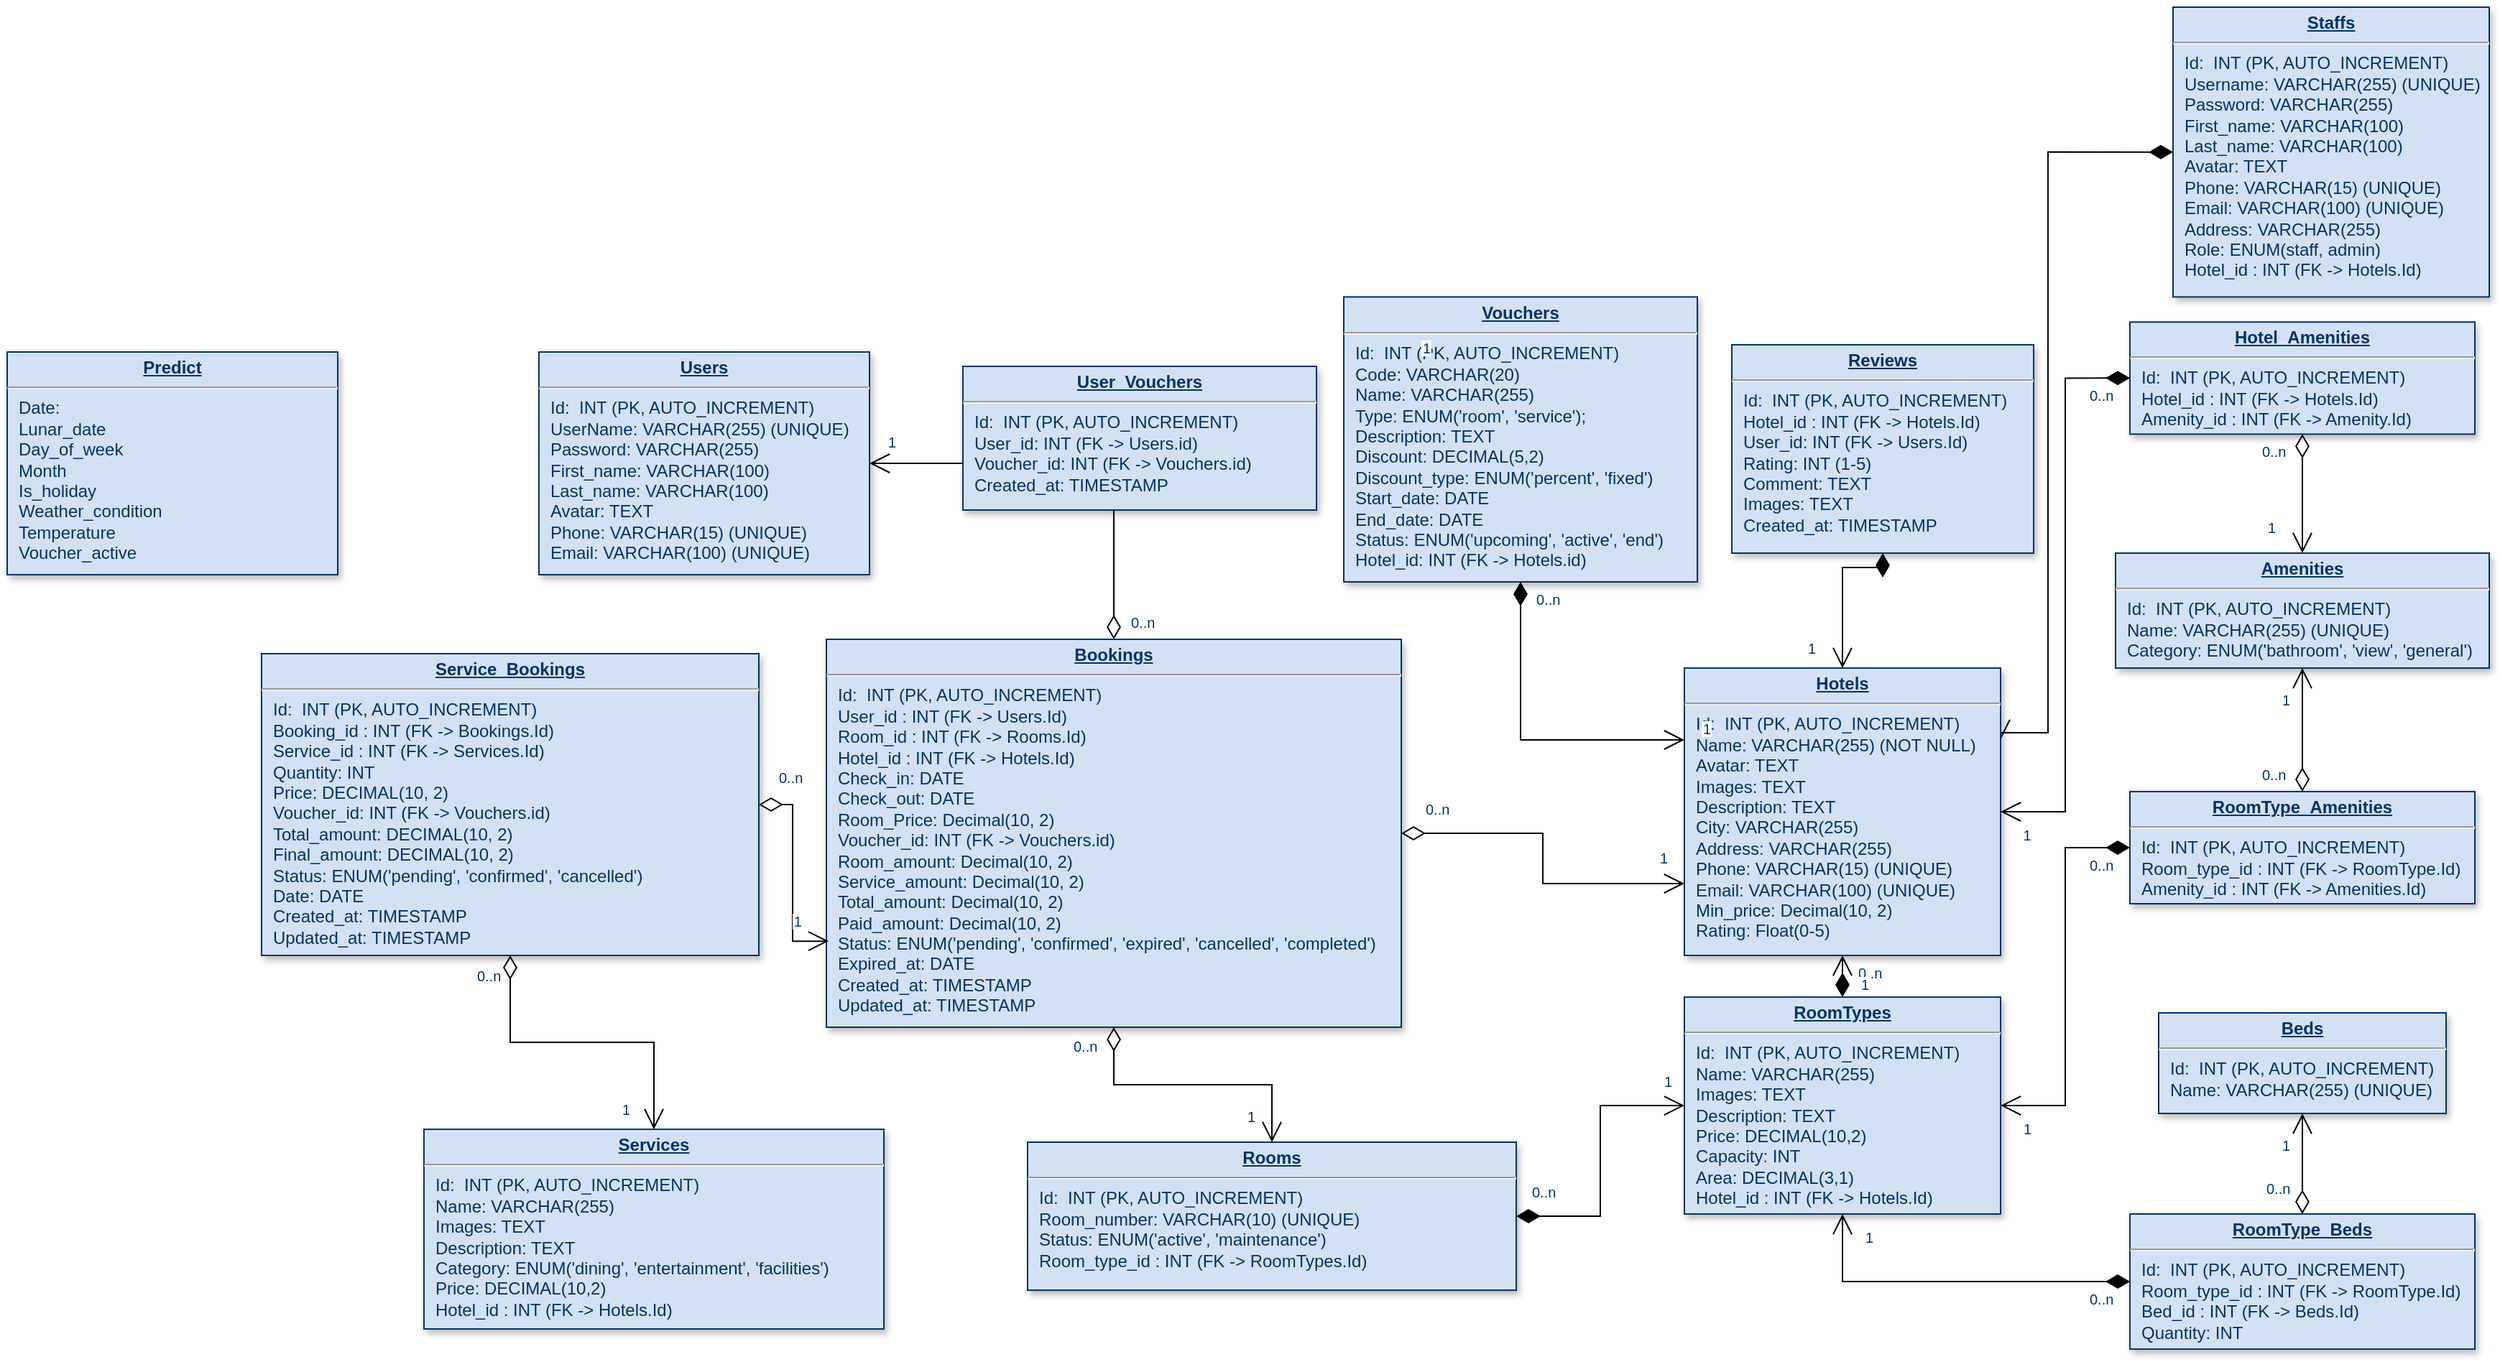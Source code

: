 <mxfile version="27.1.1">
  <diagram name="Page-1" id="efa7a0a1-bf9b-a30e-e6df-94a7791c09e9">
    <mxGraphModel dx="-216" dy="1437" grid="1" gridSize="10" guides="1" tooltips="1" connect="1" arrows="1" fold="1" page="1" pageScale="1" pageWidth="826" pageHeight="1169" background="none" math="0" shadow="0">
      <root>
        <mxCell id="0" />
        <mxCell id="1" parent="0" />
        <mxCell id="45" value="" style="endArrow=open;endSize=12;startArrow=diamondThin;startSize=14;startFill=1;edgeStyle=orthogonalEdgeStyle;rounded=0;entryX=1;entryY=0.25;entryDx=0;entryDy=0;exitX=0;exitY=0.5;exitDx=0;exitDy=0;" parent="1" source="_v9oNohXTvP5xsh4NIjf-116" target="_v9oNohXTvP5xsh4NIjf-114" edge="1">
          <mxGeometry x="519.36" y="180" as="geometry">
            <mxPoint x="2610" y="230" as="sourcePoint" />
            <mxPoint x="2237.49" y="388.43" as="targetPoint" />
            <Array as="points">
              <mxPoint x="2820" y="-119" />
              <mxPoint x="2820" y="285" />
            </Array>
          </mxGeometry>
        </mxCell>
        <mxCell id="46" value="0..n" style="resizable=0;align=left;verticalAlign=top;labelBackgroundColor=#ffffff;fontSize=10;strokeColor=#003366;shadow=1;fillColor=#D4E1F5;fontColor=#003366" parent="45" connectable="0" vertex="1">
          <mxGeometry x="-1" relative="1" as="geometry">
            <mxPoint x="8.92" as="offset" />
          </mxGeometry>
        </mxCell>
        <mxCell id="47" value="1" style="resizable=0;align=right;verticalAlign=top;labelBackgroundColor=#ffffff;fontSize=10;strokeColor=#003366;shadow=1;fillColor=#D4E1F5;fontColor=#003366" parent="45" connectable="0" vertex="1">
          <mxGeometry x="1" relative="1" as="geometry">
            <mxPoint x="-17" y="-26" as="offset" />
          </mxGeometry>
        </mxCell>
        <mxCell id="_v9oNohXTvP5xsh4NIjf-114" value="&lt;p style=&quot;margin: 0px; margin-top: 4px; text-align: center; text-decoration: underline;&quot;&gt;&lt;b&gt;Hotels&lt;/b&gt;&lt;/p&gt;&lt;hr&gt;&lt;p style=&quot;margin: 0px; margin-left: 8px;&quot;&gt;Id:&amp;nbsp;&amp;nbsp;INT (PK, AUTO_INCREMENT)&lt;br&gt;Name:&amp;nbsp;VARCHAR(255) (NOT NULL)&lt;/p&gt;&lt;p style=&quot;margin: 0px; margin-left: 8px;&quot;&gt;Avatar: TEXT&lt;/p&gt;&lt;p style=&quot;margin: 0px; margin-left: 8px;&quot;&gt;Images: TEXT&lt;/p&gt;&lt;p style=&quot;margin: 0px; margin-left: 8px;&quot;&gt;Description: TEXT&lt;/p&gt;&lt;p style=&quot;margin: 0px; margin-left: 8px;&quot;&gt;City: VARCHAR(255)&lt;/p&gt;&lt;p style=&quot;margin: 0px 0px 0px 8px;&quot;&gt;Address: VARCHAR(255)&lt;/p&gt;&lt;p style=&quot;margin: 0px; margin-left: 8px;&quot;&gt;Phone: VARCHAR(15) (UNIQUE)&lt;/p&gt;&lt;p style=&quot;margin: 0px; margin-left: 8px;&quot;&gt;Email: VARCHAR(100)&lt;span style=&quot;background-color: transparent; color: light-dark(rgb(0, 51, 102), rgb(161, 205, 249));&quot;&gt;&amp;nbsp;&lt;/span&gt;&lt;span style=&quot;background-color: transparent; color: light-dark(rgb(0, 51, 102), rgb(161, 205, 249));&quot;&gt;(UNIQUE)&lt;/span&gt;&lt;/p&gt;&lt;p style=&quot;margin: 0px; margin-left: 8px;&quot;&gt;&lt;span style=&quot;background-color: transparent; color: light-dark(rgb(0, 51, 102), rgb(161, 205, 249));&quot;&gt;Min_price:&amp;nbsp;&lt;/span&gt;&lt;span style=&quot;background-color: transparent; color: light-dark(rgb(0, 51, 102), rgb(161, 205, 249));&quot;&gt;Decimal(10, 2)&lt;/span&gt;&lt;/p&gt;&lt;p style=&quot;margin: 0px; margin-left: 8px;&quot;&gt;Rating: Float(0-5)&lt;/p&gt;&lt;p style=&quot;margin: 0px; margin-left: 8px;&quot;&gt;&lt;br&gt;&lt;/p&gt;" style="verticalAlign=top;align=left;overflow=fill;fontSize=12;fontFamily=Helvetica;html=1;strokeColor=#003366;shadow=1;fillColor=#D4E1F5;fontColor=#003366" parent="1" vertex="1">
          <mxGeometry x="2567" y="240" width="220" height="200" as="geometry" />
        </mxCell>
        <mxCell id="_v9oNohXTvP5xsh4NIjf-115" value="&lt;p style=&quot;margin: 0px; margin-top: 4px; text-align: center; text-decoration: underline;&quot;&gt;&lt;b&gt;Users&lt;/b&gt;&lt;/p&gt;&lt;hr&gt;&lt;p style=&quot;margin: 0px; margin-left: 8px;&quot;&gt;Id:&amp;nbsp;&amp;nbsp;INT (PK, AUTO_INCREMENT)&lt;br&gt;UserName:&amp;nbsp;VARCHAR(255) (UNIQUE)&lt;/p&gt;&lt;p style=&quot;margin: 0px; margin-left: 8px;&quot;&gt;Password:&amp;nbsp;VARCHAR(255)&lt;/p&gt;&lt;p style=&quot;margin: 0px; margin-left: 8px;&quot;&gt;First_name:&amp;nbsp;VARCHAR(100)&lt;/p&gt;&lt;p style=&quot;margin: 0px 0px 0px 8px;&quot;&gt;Last_name:&amp;nbsp;VARCHAR(100)&lt;/p&gt;&lt;p style=&quot;margin: 0px; margin-left: 8px;&quot;&gt;Avatar: TEXT&lt;/p&gt;&lt;p style=&quot;margin: 0px; margin-left: 8px;&quot;&gt;Phone: VARCHAR(15)&amp;nbsp;&lt;span style=&quot;background-color: transparent; color: light-dark(rgb(0, 51, 102), rgb(161, 205, 249));&quot;&gt;(UNIQUE)&lt;/span&gt;&lt;/p&gt;&lt;p style=&quot;margin: 0px; margin-left: 8px;&quot;&gt;Email: VARCHAR(100)&amp;nbsp;&lt;span style=&quot;background-color: transparent; color: light-dark(rgb(0, 51, 102), rgb(161, 205, 249));&quot;&gt;(UNIQUE)&lt;/span&gt;&lt;/p&gt;" style="verticalAlign=top;align=left;overflow=fill;fontSize=12;fontFamily=Helvetica;html=1;strokeColor=#003366;shadow=1;fillColor=#D4E1F5;fontColor=#003366" parent="1" vertex="1">
          <mxGeometry x="1770" y="20" width="230" height="155" as="geometry" />
        </mxCell>
        <mxCell id="_v9oNohXTvP5xsh4NIjf-116" value="&lt;p style=&quot;margin: 0px; margin-top: 4px; text-align: center; text-decoration: underline;&quot;&gt;&lt;b&gt;Staffs&lt;/b&gt;&lt;/p&gt;&lt;hr&gt;&lt;p style=&quot;margin: 0px; margin-left: 8px;&quot;&gt;Id:&amp;nbsp;&amp;nbsp;INT (PK, AUTO_INCREMENT)&lt;br&gt;Username:&amp;nbsp;VARCHAR(255) (UNIQUE)&lt;/p&gt;&lt;p style=&quot;margin: 0px; margin-left: 8px;&quot;&gt;Password:&amp;nbsp;VARCHAR(255)&lt;/p&gt;&lt;p style=&quot;margin: 0px 0px 0px 8px;&quot;&gt;First_name:&amp;nbsp;VARCHAR(100)&lt;/p&gt;&lt;p style=&quot;margin: 0px; margin-left: 8px;&quot;&gt;&lt;span style=&quot;background-color: transparent; color: light-dark(rgb(0, 51, 102), rgb(161, 205, 249));&quot;&gt;Last_name:&amp;nbsp;VARCHAR(100)&lt;/span&gt;&lt;/p&gt;&lt;p style=&quot;margin: 0px; margin-left: 8px;&quot;&gt;&lt;span style=&quot;background-color: transparent; color: light-dark(rgb(0, 51, 102), rgb(161, 205, 249));&quot;&gt;Avatar: TEXT&lt;/span&gt;&lt;/p&gt;&lt;p style=&quot;margin: 0px; margin-left: 8px;&quot;&gt;Phone: VARCHAR(15)&amp;nbsp;&lt;span style=&quot;background-color: transparent; color: light-dark(rgb(0, 51, 102), rgb(161, 205, 249));&quot;&gt;(UNIQUE)&lt;/span&gt;&lt;/p&gt;&lt;p style=&quot;margin: 0px; margin-left: 8px;&quot;&gt;Email: VARCHAR(100)&amp;nbsp;&lt;span style=&quot;background-color: transparent; color: light-dark(rgb(0, 51, 102), rgb(161, 205, 249));&quot;&gt;(UNIQUE)&lt;/span&gt;&lt;/p&gt;&lt;p style=&quot;margin: 0px; margin-left: 8px;&quot;&gt;Address: VARCHAR(255)&lt;/p&gt;&lt;p style=&quot;margin: 0px; margin-left: 8px;&quot;&gt;Role: ENUM(staff, admin)&lt;/p&gt;&lt;p style=&quot;margin: 0px 0px 0px 8px;&quot;&gt;Hotel_id :&amp;nbsp;INT (FK -&amp;gt; Hotels.Id)&lt;/p&gt;&lt;p style=&quot;margin: 0px; margin-left: 8px;&quot;&gt;&lt;br&gt;&lt;/p&gt;&lt;p style=&quot;margin: 0px; margin-left: 8px;&quot;&gt;&lt;br&gt;&lt;/p&gt;" style="verticalAlign=top;align=left;overflow=fill;fontSize=12;fontFamily=Helvetica;html=1;strokeColor=#003366;shadow=1;fillColor=#D4E1F5;fontColor=#003366" parent="1" vertex="1">
          <mxGeometry x="2907" y="-220" width="220" height="201.68" as="geometry" />
        </mxCell>
        <mxCell id="_v9oNohXTvP5xsh4NIjf-118" value="&lt;p style=&quot;margin: 0px; margin-top: 4px; text-align: center; text-decoration: underline;&quot;&gt;&lt;b&gt;RoomTypes&lt;/b&gt;&lt;/p&gt;&lt;hr&gt;&lt;p style=&quot;margin: 0px; margin-left: 8px;&quot;&gt;Id:&amp;nbsp;&amp;nbsp;INT (PK, AUTO_INCREMENT)&lt;br&gt;Name:&amp;nbsp;VARCHAR(255)&lt;/p&gt;&lt;p style=&quot;margin: 0px; margin-left: 8px;&quot;&gt;Images: TEXT&lt;/p&gt;&lt;p style=&quot;margin: 0px; margin-left: 8px;&quot;&gt;Description: TEXT&lt;/p&gt;&lt;p style=&quot;margin: 0px; margin-left: 8px;&quot;&gt;Price: DECIMAL(10,2)&amp;nbsp;&lt;/p&gt;&lt;p style=&quot;margin: 0px; margin-left: 8px;&quot;&gt;Capacity: INT&lt;/p&gt;&lt;p style=&quot;margin: 0px; margin-left: 8px;&quot;&gt;&lt;span style=&quot;background-color: transparent; color: light-dark(rgb(0, 51, 102), rgb(161, 205, 249));&quot;&gt;Area:&amp;nbsp;DECIMAL(3,1)&lt;/span&gt;&lt;/p&gt;&lt;p style=&quot;margin: 0px; margin-left: 8px;&quot;&gt;Hotel_id :&amp;nbsp;INT (FK -&amp;gt; Hotels.Id)&lt;/p&gt;" style="verticalAlign=top;align=left;overflow=fill;fontSize=12;fontFamily=Helvetica;html=1;strokeColor=#003366;shadow=1;fillColor=#D4E1F5;fontColor=#003366" parent="1" vertex="1">
          <mxGeometry x="2567" y="469.02" width="220" height="150.98" as="geometry" />
        </mxCell>
        <mxCell id="_v9oNohXTvP5xsh4NIjf-119" value="&lt;p style=&quot;margin: 0px; margin-top: 4px; text-align: center; text-decoration: underline;&quot;&gt;&lt;b&gt;Rooms&lt;/b&gt;&lt;/p&gt;&lt;hr&gt;&lt;p style=&quot;margin: 0px; margin-left: 8px;&quot;&gt;Id:&amp;nbsp;&amp;nbsp;INT (PK, AUTO_INCREMENT)&lt;br&gt;Room_number: VARCHAR(10) (UNIQUE&lt;span style=&quot;background-color: transparent; color: light-dark(rgb(0, 51, 102), rgb(161, 205, 249));&quot;&gt;)&lt;/span&gt;&lt;/p&gt;&lt;p style=&quot;margin: 0px; margin-left: 8px;&quot;&gt;&lt;span style=&quot;background-color: transparent;&quot;&gt;Status: ENUM(&#39;active&#39;, &#39;maintenance&#39;)&lt;/span&gt;&lt;/p&gt;&lt;p style=&quot;margin: 0px 0px 0px 8px;&quot;&gt;Room_type_id :&amp;nbsp;INT (FK -&amp;gt; RoomTypes.Id)&lt;/p&gt;&lt;p style=&quot;margin: 0px; margin-left: 8px;&quot;&gt;&lt;br&gt;&lt;/p&gt;&lt;p style=&quot;margin: 0px; margin-left: 8px;&quot;&gt;&lt;br&gt;&lt;/p&gt;" style="verticalAlign=top;align=left;overflow=fill;fontSize=12;fontFamily=Helvetica;html=1;strokeColor=#003366;shadow=1;fillColor=#D4E1F5;fontColor=#003366" parent="1" vertex="1">
          <mxGeometry x="2110" y="570" width="340" height="103.04" as="geometry" />
        </mxCell>
        <mxCell id="_v9oNohXTvP5xsh4NIjf-120" value="&lt;p style=&quot;margin: 4px 0px 0px; text-align: center;&quot;&gt;&lt;b&gt;&lt;u&gt;Amenities&lt;/u&gt;&lt;/b&gt;&lt;/p&gt;&lt;hr&gt;&lt;p style=&quot;margin: 0px; margin-left: 8px;&quot;&gt;Id:&amp;nbsp;&amp;nbsp;INT (PK, AUTO_INCREMENT)&lt;br&gt;&lt;/p&gt;&lt;p style=&quot;margin: 0px; margin-left: 8px;&quot;&gt;Name: VARCHAR(255) (UNIQUE)&lt;/p&gt;&lt;p style=&quot;margin: 0px; margin-left: 8px;&quot;&gt;Category: ENUM(&#39;bathroom&#39;, &#39;view&#39;, &#39;general&#39;)&lt;/p&gt;&lt;p style=&quot;margin: 0px; margin-left: 8px;&quot;&gt;&lt;br&gt;&lt;/p&gt;" style="verticalAlign=top;align=left;overflow=fill;fontSize=12;fontFamily=Helvetica;html=1;strokeColor=#003366;shadow=1;fillColor=#D4E1F5;fontColor=#003366" parent="1" vertex="1">
          <mxGeometry x="2867" y="160" width="260" height="80" as="geometry" />
        </mxCell>
        <mxCell id="_v9oNohXTvP5xsh4NIjf-121" value="&lt;p style=&quot;margin: 4px 0px 0px; text-align: center;&quot;&gt;&lt;b&gt;&lt;u&gt;RoomType_Amenities&lt;/u&gt;&lt;/b&gt;&lt;/p&gt;&lt;hr&gt;&lt;p style=&quot;margin: 0px; margin-left: 8px;&quot;&gt;Id:&amp;nbsp;&amp;nbsp;INT (PK, AUTO_INCREMENT)&lt;br&gt;&lt;/p&gt;&lt;p style=&quot;margin: 0px 0px 0px 8px;&quot;&gt;Room_type_id :&amp;nbsp;INT (FK -&amp;gt; RoomType.Id)&lt;/p&gt;&lt;p style=&quot;margin: 0px 0px 0px 8px;&quot;&gt;Amenity_id :&amp;nbsp;INT (FK -&amp;gt; Amenities.Id)&lt;/p&gt;&lt;p style=&quot;margin: 0px; margin-left: 8px;&quot;&gt;&lt;br&gt;&lt;/p&gt;&lt;p style=&quot;margin: 0px; margin-left: 8px;&quot;&gt;&lt;br&gt;&lt;/p&gt;" style="verticalAlign=top;align=left;overflow=fill;fontSize=12;fontFamily=Helvetica;html=1;strokeColor=#003366;shadow=1;fillColor=#D4E1F5;fontColor=#003366" parent="1" vertex="1">
          <mxGeometry x="2877" y="325.98" width="240" height="78.04" as="geometry" />
        </mxCell>
        <mxCell id="_v9oNohXTvP5xsh4NIjf-122" value="&lt;p style=&quot;margin: 4px 0px 0px; text-align: center;&quot;&gt;&lt;b&gt;&lt;u&gt;Beds&lt;/u&gt;&lt;/b&gt;&lt;/p&gt;&lt;hr&gt;&lt;p style=&quot;margin: 0px; margin-left: 8px;&quot;&gt;Id:&amp;nbsp;&amp;nbsp;INT (PK, AUTO_INCREMENT)&lt;br&gt;&lt;/p&gt;&lt;p style=&quot;margin: 0px; margin-left: 8px;&quot;&gt;Name: VARCHAR(255) (UNIQUE)&lt;/p&gt;&lt;p style=&quot;margin: 0px; margin-left: 8px;&quot;&gt;&lt;br&gt;&lt;/p&gt;" style="verticalAlign=top;align=left;overflow=fill;fontSize=12;fontFamily=Helvetica;html=1;strokeColor=#003366;shadow=1;fillColor=#D4E1F5;fontColor=#003366" parent="1" vertex="1">
          <mxGeometry x="2897" y="480" width="200" height="70" as="geometry" />
        </mxCell>
        <mxCell id="_v9oNohXTvP5xsh4NIjf-123" value="&lt;p style=&quot;margin: 4px 0px 0px; text-align: center;&quot;&gt;&lt;b&gt;&lt;u&gt;RoomType_Beds&lt;/u&gt;&lt;/b&gt;&lt;/p&gt;&lt;hr&gt;&lt;p style=&quot;margin: 0px; margin-left: 8px;&quot;&gt;Id:&amp;nbsp;&amp;nbsp;INT (PK, AUTO_INCREMENT)&lt;br&gt;&lt;/p&gt;&lt;p style=&quot;margin: 0px 0px 0px 8px;&quot;&gt;Room_type_id :&amp;nbsp;INT (FK -&amp;gt; RoomType.Id)&lt;/p&gt;&lt;p style=&quot;margin: 0px 0px 0px 8px;&quot;&gt;Bed_id :&amp;nbsp;INT (FK -&amp;gt; Beds.Id)&lt;/p&gt;&lt;p style=&quot;margin: 0px 0px 0px 8px;&quot;&gt;Quantity: INT&lt;/p&gt;&lt;p style=&quot;margin: 0px; margin-left: 8px;&quot;&gt;&lt;br&gt;&lt;/p&gt;&lt;p style=&quot;margin: 0px; margin-left: 8px;&quot;&gt;&lt;br&gt;&lt;/p&gt;" style="verticalAlign=top;align=left;overflow=fill;fontSize=12;fontFamily=Helvetica;html=1;strokeColor=#003366;shadow=1;fillColor=#D4E1F5;fontColor=#003366" parent="1" vertex="1">
          <mxGeometry x="2877" y="620" width="240" height="94.02" as="geometry" />
        </mxCell>
        <mxCell id="_v9oNohXTvP5xsh4NIjf-124" value="&lt;p style=&quot;margin: 0px; margin-top: 4px; text-align: center; text-decoration: underline;&quot;&gt;&lt;b&gt;Bookings&lt;/b&gt;&lt;/p&gt;&lt;hr&gt;&lt;p style=&quot;margin: 0px; margin-left: 8px;&quot;&gt;Id:&amp;nbsp;&amp;nbsp;INT (PK, AUTO_INCREMENT)&lt;/p&gt;&lt;p style=&quot;margin: 0px; margin-left: 8px;&quot;&gt;User_id :&amp;nbsp;INT (FK -&amp;gt; Users.Id)&lt;/p&gt;&lt;p style=&quot;margin: 0px; margin-left: 8px;&quot;&gt;Room_id :&amp;nbsp;INT (FK -&amp;gt; Rooms.Id)&lt;/p&gt;&lt;p style=&quot;margin: 0px 0px 0px 8px;&quot;&gt;Hotel_id :&amp;nbsp;INT (FK -&amp;gt; Hotels.Id)&lt;/p&gt;&lt;p style=&quot;margin: 0px; margin-left: 8px;&quot;&gt;Check_in: DATE&lt;/p&gt;&lt;p style=&quot;margin: 0px; margin-left: 8px;&quot;&gt;Check_out: DATE&lt;/p&gt;&lt;p style=&quot;margin: 0px; margin-left: 8px;&quot;&gt;Room_Price: Decimal(10, 2)&lt;/p&gt;&lt;p style=&quot;margin: 0px; margin-left: 8px;&quot;&gt;Voucher_id: INT (FK -&amp;gt; Vouchers.id)&lt;/p&gt;&lt;p style=&quot;margin: 0px; margin-left: 8px;&quot;&gt;Room_amount:&amp;nbsp;&lt;span style=&quot;background-color: transparent; color: light-dark(rgb(0, 51, 102), rgb(161, 205, 249));&quot;&gt;Decimal(10, 2)&lt;/span&gt;&lt;/p&gt;&lt;p style=&quot;margin: 0px; margin-left: 8px;&quot;&gt;Service_amount:&amp;nbsp;&lt;span style=&quot;background-color: transparent; color: light-dark(rgb(0, 51, 102), rgb(161, 205, 249));&quot;&gt;Decimal(10, 2)&lt;/span&gt;&lt;/p&gt;&lt;p style=&quot;margin: 0px; margin-left: 8px;&quot;&gt;Total_amount:&amp;nbsp;&lt;span style=&quot;background-color: transparent; color: light-dark(rgb(0, 51, 102), rgb(161, 205, 249));&quot;&gt;Decimal(10, 2)&lt;/span&gt;&lt;/p&gt;&lt;p style=&quot;margin: 0px; margin-left: 8px;&quot;&gt;Paid_amount:&lt;span style=&quot;background-color: transparent; color: light-dark(rgb(0, 51, 102), rgb(161, 205, 249));&quot;&gt;&amp;nbsp;&lt;/span&gt;&lt;span style=&quot;background-color: transparent; color: light-dark(rgb(0, 51, 102), rgb(161, 205, 249));&quot;&gt;Decimal(10, 2)&lt;/span&gt;&lt;/p&gt;&lt;p style=&quot;margin: 0px; margin-left: 8px;&quot;&gt;Status:&amp;nbsp;ENUM(&#39;pending&#39;, &#39;confirmed&#39;, &#39;expired&#39;, &#39;cancelled&#39;, &#39;completed&#39;)&lt;/p&gt;&lt;p style=&quot;margin: 0px; margin-left: 8px;&quot;&gt;Expired_at: DATE&lt;br&gt;Created_at: TIMESTAMP&lt;/p&gt;&lt;p style=&quot;margin: 0px; margin-left: 8px;&quot;&gt;Updated_at: TIMESTAMP&lt;/p&gt;" style="verticalAlign=top;align=left;overflow=fill;fontSize=12;fontFamily=Helvetica;html=1;strokeColor=#003366;shadow=1;fillColor=#D4E1F5;fontColor=#003366" parent="1" vertex="1">
          <mxGeometry x="1970" y="220" width="400" height="270" as="geometry" />
        </mxCell>
        <mxCell id="_v9oNohXTvP5xsh4NIjf-126" value="&lt;p style=&quot;margin: 4px 0px 0px; text-align: center;&quot;&gt;&lt;b&gt;&lt;u&gt;Hotel_Amenities&lt;/u&gt;&lt;/b&gt;&lt;/p&gt;&lt;hr&gt;&lt;p style=&quot;margin: 0px; margin-left: 8px;&quot;&gt;Id:&amp;nbsp;&amp;nbsp;INT (PK, AUTO_INCREMENT)&lt;br&gt;&lt;/p&gt;&lt;p style=&quot;margin: 0px; margin-left: 8px;&quot;&gt;Hotel_id :&amp;nbsp;INT (FK -&amp;gt; Hotels.Id)&lt;/p&gt;&lt;p style=&quot;margin: 0px 0px 0px 8px;&quot;&gt;Amenity_id :&amp;nbsp;INT (FK -&amp;gt; Amenity.Id)&lt;/p&gt;" style="verticalAlign=top;align=left;overflow=fill;fontSize=12;fontFamily=Helvetica;html=1;strokeColor=#003366;shadow=1;fillColor=#D4E1F5;fontColor=#003366" parent="1" vertex="1">
          <mxGeometry x="2877" y="-0.86" width="240" height="78.04" as="geometry" />
        </mxCell>
        <mxCell id="_v9oNohXTvP5xsh4NIjf-127" value="&lt;p style=&quot;margin: 0px; margin-top: 4px; text-align: center; text-decoration: underline;&quot;&gt;&lt;b&gt;Reviews&lt;/b&gt;&lt;/p&gt;&lt;hr&gt;&lt;p style=&quot;margin: 0px; margin-left: 8px;&quot;&gt;Id:&amp;nbsp;&amp;nbsp;INT (PK, AUTO_INCREMENT)&lt;/p&gt;&lt;p style=&quot;margin: 0px 0px 0px 8px;&quot;&gt;Hotel_id :&amp;nbsp;INT (FK -&amp;gt; Hotels.Id)&lt;/p&gt;&lt;p style=&quot;margin: 0px 0px 0px 8px;&quot;&gt;User_id: INT (FK -&amp;gt; Users.Id)&lt;/p&gt;&lt;p style=&quot;margin: 0px 0px 0px 8px;&quot;&gt;Rating:&amp;nbsp;INT (1-5)&lt;/p&gt;&lt;p style=&quot;margin: 0px 0px 0px 8px;&quot;&gt;Comment: TEXT&lt;/p&gt;&lt;p style=&quot;margin: 0px 0px 0px 8px;&quot;&gt;Images: TEXT&lt;/p&gt;&lt;p style=&quot;margin: 0px; margin-left: 8px;&quot;&gt;Created_at: TIMESTAMP&lt;/p&gt;&lt;p style=&quot;margin: 0px; margin-left: 8px;&quot;&gt;&lt;br&gt;&lt;/p&gt;" style="verticalAlign=top;align=left;overflow=fill;fontSize=12;fontFamily=Helvetica;html=1;strokeColor=#003366;shadow=1;fillColor=#D4E1F5;fontColor=#003366" parent="1" vertex="1">
          <mxGeometry x="2600" y="15" width="210" height="145" as="geometry" />
        </mxCell>
        <mxCell id="_v9oNohXTvP5xsh4NIjf-128" value="&lt;p style=&quot;margin: 0px; margin-top: 4px; text-align: center; text-decoration: underline;&quot;&gt;&lt;b&gt;Vouchers&lt;/b&gt;&lt;/p&gt;&lt;hr&gt;&lt;p style=&quot;margin: 0px; margin-left: 8px;&quot;&gt;Id:&amp;nbsp;&amp;nbsp;INT (PK, AUTO_INCREMENT)&lt;/p&gt;&lt;p style=&quot;margin: 0px 0px 0px 8px;&quot;&gt;Code: VARCHAR(20)&lt;/p&gt;&lt;p style=&quot;margin: 0px 0px 0px 8px;&quot;&gt;Name: VARCHAR(255)&lt;br&gt;Type: ENUM(&#39;room&#39;, &#39;service&#39;);&lt;/p&gt;&lt;p style=&quot;margin: 0px 0px 0px 8px;&quot;&gt;Description: TEXT&lt;/p&gt;&lt;p style=&quot;margin: 0px 0px 0px 8px;&quot;&gt;Discount:&amp;nbsp;DECIMAL(5,2)&lt;/p&gt;&lt;p style=&quot;margin: 0px 0px 0px 8px;&quot;&gt;Discount_type: ENUM(&#39;percent&#39;, &#39;fixed&#39;)&lt;/p&gt;&lt;p style=&quot;margin: 0px 0px 0px 8px;&quot;&gt;Start_date: DATE&lt;/p&gt;&lt;p style=&quot;margin: 0px 0px 0px 8px;&quot;&gt;End_date: DATE&lt;/p&gt;&lt;p style=&quot;margin: 0px 0px 0px 8px;&quot;&gt;&lt;span style=&quot;background-color: transparent; color: light-dark(rgb(0, 51, 102), rgb(161, 205, 249));&quot;&gt;Status: ENUM(&#39;upcoming&#39;, &#39;active&#39;, &#39;end&#39;)&lt;/span&gt;&lt;/p&gt;&lt;p style=&quot;margin: 0px 0px 0px 8px;&quot;&gt;Hotel_id: INT (FK -&amp;gt; Hotels.id)&lt;/p&gt;" style="verticalAlign=top;align=left;overflow=fill;fontSize=12;fontFamily=Helvetica;html=1;strokeColor=#003366;shadow=1;fillColor=#D4E1F5;fontColor=#003366" parent="1" vertex="1">
          <mxGeometry x="2330" y="-18.32" width="246" height="198.32" as="geometry" />
        </mxCell>
        <mxCell id="_v9oNohXTvP5xsh4NIjf-130" value="&lt;p style=&quot;margin: 4px 0px 0px; text-align: center;&quot;&gt;&lt;b&gt;&lt;u&gt;Services&lt;/u&gt;&lt;/b&gt;&lt;/p&gt;&lt;hr&gt;&lt;p style=&quot;margin: 0px; margin-left: 8px;&quot;&gt;Id:&amp;nbsp;&amp;nbsp;INT (PK, AUTO_INCREMENT)&lt;br&gt;&lt;/p&gt;&lt;p style=&quot;margin: 0px; margin-left: 8px;&quot;&gt;Name: VARCHAR(255)&lt;/p&gt;&lt;p style=&quot;margin: 0px; margin-left: 8px;&quot;&gt;Images: TEXT&lt;/p&gt;&lt;p style=&quot;margin: 0px; margin-left: 8px;&quot;&gt;Description: TEXT&lt;/p&gt;&lt;p style=&quot;margin: 0px; margin-left: 8px;&quot;&gt;Category: ENUM(&#39;dining&#39;, &#39;entertainment&#39;, &#39;facilities&#39;)&lt;/p&gt;&lt;p style=&quot;margin: 0px; margin-left: 8px;&quot;&gt;Price: DECIMAL(10,2)&lt;/p&gt;&lt;p style=&quot;margin: 0px; margin-left: 8px;&quot;&gt;Hotel_id :&amp;nbsp;INT (FK -&amp;gt; Hotels.Id)&lt;/p&gt;" style="verticalAlign=top;align=left;overflow=fill;fontSize=12;fontFamily=Helvetica;html=1;strokeColor=#003366;shadow=1;fillColor=#D4E1F5;fontColor=#003366" parent="1" vertex="1">
          <mxGeometry x="1690" y="561.03" width="320" height="138.97" as="geometry" />
        </mxCell>
        <mxCell id="_v9oNohXTvP5xsh4NIjf-131" value="&lt;p style=&quot;margin: 0px; margin-top: 4px; text-align: center; text-decoration: underline;&quot;&gt;&lt;b&gt;Service_Bookings&lt;/b&gt;&lt;/p&gt;&lt;hr&gt;&lt;p style=&quot;margin: 0px; margin-left: 8px;&quot;&gt;Id:&amp;nbsp;&amp;nbsp;INT (PK, AUTO_INCREMENT)&lt;/p&gt;&lt;p style=&quot;margin: 0px; margin-left: 8px;&quot;&gt;Booking_id :&amp;nbsp;INT (FK -&amp;gt; Bookings.Id)&lt;/p&gt;&lt;p style=&quot;margin: 0px; margin-left: 8px;&quot;&gt;Service_id :&amp;nbsp;INT (FK -&amp;gt; Services.Id)&lt;/p&gt;&lt;p style=&quot;margin: 0px; margin-left: 8px;&quot;&gt;Quantity: INT&lt;/p&gt;&lt;p style=&quot;margin: 0px; margin-left: 8px;&quot;&gt;Price: DECIMAL(10, 2)&lt;/p&gt;&lt;p style=&quot;margin: 0px 0px 0px 8px;&quot;&gt;Voucher_id: INT (FK -&amp;gt; Vouchers.id)&lt;/p&gt;&lt;p style=&quot;margin: 0px 0px 0px 8px;&quot;&gt;Total_amount:&amp;nbsp;&lt;span style=&quot;color: light-dark(rgb(0, 51, 102), rgb(161, 205, 249)); background-color: transparent;&quot;&gt;DECIMAL(10, 2)&lt;/span&gt;&lt;/p&gt;&lt;p style=&quot;margin: 0px 0px 0px 8px;&quot;&gt;Final_amount:&amp;nbsp;&lt;span style=&quot;background-color: transparent; color: light-dark(rgb(0, 51, 102), rgb(161, 205, 249));&quot;&gt;DECIMAL(10, 2)&lt;/span&gt;&lt;/p&gt;&lt;p style=&quot;margin: 0px; margin-left: 8px;&quot;&gt;Status:&amp;nbsp;ENUM(&#39;pending&#39;, &#39;confirmed&#39;, &#39;cancelled&#39;)&lt;/p&gt;&lt;p style=&quot;margin: 0px; margin-left: 8px;&quot;&gt;Date: DATE&lt;/p&gt;&lt;p style=&quot;margin: 0px; margin-left: 8px;&quot;&gt;Created_at: TIMESTAMP&lt;/p&gt;&lt;p style=&quot;margin: 0px; margin-left: 8px;&quot;&gt;Updated_at: TIMESTAMP&lt;/p&gt;" style="verticalAlign=top;align=left;overflow=fill;fontSize=12;fontFamily=Helvetica;html=1;strokeColor=#003366;shadow=1;fillColor=#D4E1F5;fontColor=#003366" parent="1" vertex="1">
          <mxGeometry x="1577" y="230" width="346" height="210" as="geometry" />
        </mxCell>
        <mxCell id="_v9oNohXTvP5xsh4NIjf-132" value="" style="endArrow=open;endSize=12;startArrow=diamondThin;startSize=14;startFill=1;edgeStyle=orthogonalEdgeStyle;rounded=0;entryX=1;entryY=0.5;entryDx=0;entryDy=0;exitX=0;exitY=0.5;exitDx=0;exitDy=0;" parent="1" source="_v9oNohXTvP5xsh4NIjf-126" target="_v9oNohXTvP5xsh4NIjf-114" edge="1">
          <mxGeometry x="519.36" y="180" as="geometry">
            <mxPoint x="2850" y="211.64" as="sourcePoint" />
            <mxPoint x="2850" y="307.64" as="targetPoint" />
          </mxGeometry>
        </mxCell>
        <mxCell id="_v9oNohXTvP5xsh4NIjf-133" value="0..n" style="resizable=0;align=left;verticalAlign=top;labelBackgroundColor=#ffffff;fontSize=10;strokeColor=#003366;shadow=1;fillColor=#D4E1F5;fontColor=#003366" parent="_v9oNohXTvP5xsh4NIjf-132" connectable="0" vertex="1">
          <mxGeometry x="-1" relative="1" as="geometry">
            <mxPoint x="-30" as="offset" />
          </mxGeometry>
        </mxCell>
        <mxCell id="_v9oNohXTvP5xsh4NIjf-134" value="1" style="resizable=0;align=right;verticalAlign=top;labelBackgroundColor=#ffffff;fontSize=10;strokeColor=#003366;shadow=1;fillColor=#D4E1F5;fontColor=#003366" parent="_v9oNohXTvP5xsh4NIjf-132" connectable="0" vertex="1">
          <mxGeometry x="1" relative="1" as="geometry">
            <mxPoint x="23" y="4" as="offset" />
          </mxGeometry>
        </mxCell>
        <mxCell id="_v9oNohXTvP5xsh4NIjf-136" value="" style="endArrow=open;endSize=12;startArrow=diamondThin;startSize=14;startFill=0;edgeStyle=orthogonalEdgeStyle;rounded=0;entryX=0.5;entryY=0;entryDx=0;entryDy=0;exitX=0.5;exitY=1;exitDx=0;exitDy=0;" parent="1" source="_v9oNohXTvP5xsh4NIjf-126" target="_v9oNohXTvP5xsh4NIjf-120" edge="1">
          <mxGeometry x="519.36" y="180" as="geometry">
            <mxPoint x="3031.5" y="302.5" as="sourcePoint" />
            <mxPoint x="2928.5" y="389.5" as="targetPoint" />
          </mxGeometry>
        </mxCell>
        <mxCell id="_v9oNohXTvP5xsh4NIjf-137" value="0..n" style="resizable=0;align=left;verticalAlign=top;labelBackgroundColor=#ffffff;fontSize=10;strokeColor=#003366;shadow=1;fillColor=#D4E1F5;fontColor=#003366" parent="_v9oNohXTvP5xsh4NIjf-136" connectable="0" vertex="1">
          <mxGeometry x="-1" relative="1" as="geometry">
            <mxPoint x="-30" as="offset" />
          </mxGeometry>
        </mxCell>
        <mxCell id="_v9oNohXTvP5xsh4NIjf-138" value="1" style="resizable=0;align=right;verticalAlign=top;labelBackgroundColor=#ffffff;fontSize=10;strokeColor=#003366;shadow=1;fillColor=#D4E1F5;fontColor=#003366" parent="_v9oNohXTvP5xsh4NIjf-136" connectable="0" vertex="1">
          <mxGeometry x="1" relative="1" as="geometry">
            <mxPoint x="-17" y="-30" as="offset" />
          </mxGeometry>
        </mxCell>
        <mxCell id="_v9oNohXTvP5xsh4NIjf-139" value="" style="endArrow=open;endSize=12;startArrow=diamondThin;startSize=14;startFill=1;edgeStyle=orthogonalEdgeStyle;rounded=0;entryX=0.5;entryY=1;entryDx=0;entryDy=0;exitX=0.5;exitY=0;exitDx=0;exitDy=0;" parent="1" source="_v9oNohXTvP5xsh4NIjf-118" target="_v9oNohXTvP5xsh4NIjf-114" edge="1">
          <mxGeometry x="519.36" y="180" as="geometry">
            <mxPoint x="2850" y="375" as="sourcePoint" />
            <mxPoint x="2850" y="471" as="targetPoint" />
          </mxGeometry>
        </mxCell>
        <mxCell id="_v9oNohXTvP5xsh4NIjf-140" value="0..n" style="resizable=0;align=left;verticalAlign=top;labelBackgroundColor=#ffffff;fontSize=10;strokeColor=#003366;shadow=1;fillColor=#D4E1F5;fontColor=#003366" parent="_v9oNohXTvP5xsh4NIjf-139" connectable="0" vertex="1">
          <mxGeometry x="-1" relative="1" as="geometry">
            <mxPoint x="9" y="-29" as="offset" />
          </mxGeometry>
        </mxCell>
        <mxCell id="_v9oNohXTvP5xsh4NIjf-141" value="1" style="resizable=0;align=right;verticalAlign=top;labelBackgroundColor=#ffffff;fontSize=10;strokeColor=#003366;shadow=1;fillColor=#D4E1F5;fontColor=#003366" parent="_v9oNohXTvP5xsh4NIjf-139" connectable="0" vertex="1">
          <mxGeometry x="1" relative="1" as="geometry">
            <mxPoint x="20" y="8" as="offset" />
          </mxGeometry>
        </mxCell>
        <mxCell id="_v9oNohXTvP5xsh4NIjf-142" value="" style="endArrow=open;endSize=12;startArrow=diamondThin;startSize=14;startFill=0;edgeStyle=orthogonalEdgeStyle;rounded=0;entryX=0.5;entryY=1;entryDx=0;entryDy=0;exitX=0.5;exitY=0;exitDx=0;exitDy=0;" parent="1" source="_v9oNohXTvP5xsh4NIjf-121" target="_v9oNohXTvP5xsh4NIjf-120" edge="1">
          <mxGeometry x="519.36" y="180" as="geometry">
            <mxPoint x="3040" y="270" as="sourcePoint" />
            <mxPoint x="3040" y="353" as="targetPoint" />
          </mxGeometry>
        </mxCell>
        <mxCell id="_v9oNohXTvP5xsh4NIjf-143" value="0..n" style="resizable=0;align=left;verticalAlign=top;labelBackgroundColor=#ffffff;fontSize=10;strokeColor=#003366;shadow=1;fillColor=#D4E1F5;fontColor=#003366" parent="_v9oNohXTvP5xsh4NIjf-142" connectable="0" vertex="1">
          <mxGeometry x="-1" relative="1" as="geometry">
            <mxPoint x="-30" y="-24" as="offset" />
          </mxGeometry>
        </mxCell>
        <mxCell id="_v9oNohXTvP5xsh4NIjf-144" value="1" style="resizable=0;align=right;verticalAlign=top;labelBackgroundColor=#ffffff;fontSize=10;strokeColor=#003366;shadow=1;fillColor=#D4E1F5;fontColor=#003366" parent="_v9oNohXTvP5xsh4NIjf-142" connectable="0" vertex="1">
          <mxGeometry x="1" relative="1" as="geometry">
            <mxPoint x="-7" y="10" as="offset" />
          </mxGeometry>
        </mxCell>
        <mxCell id="_v9oNohXTvP5xsh4NIjf-145" value="" style="endArrow=open;endSize=12;startArrow=diamondThin;startSize=14;startFill=1;edgeStyle=orthogonalEdgeStyle;rounded=0;exitX=0;exitY=0.5;exitDx=0;exitDy=0;entryX=1;entryY=0.5;entryDx=0;entryDy=0;" parent="1" source="_v9oNohXTvP5xsh4NIjf-121" target="_v9oNohXTvP5xsh4NIjf-118" edge="1">
          <mxGeometry x="519.36" y="180" as="geometry">
            <mxPoint x="2920" y="380" as="sourcePoint" />
            <mxPoint x="2820" y="530" as="targetPoint" />
          </mxGeometry>
        </mxCell>
        <mxCell id="_v9oNohXTvP5xsh4NIjf-146" value="0..n" style="resizable=0;align=left;verticalAlign=top;labelBackgroundColor=#ffffff;fontSize=10;strokeColor=#003366;shadow=1;fillColor=#D4E1F5;fontColor=#003366" parent="_v9oNohXTvP5xsh4NIjf-145" connectable="0" vertex="1">
          <mxGeometry x="-1" relative="1" as="geometry">
            <mxPoint x="-30" as="offset" />
          </mxGeometry>
        </mxCell>
        <mxCell id="_v9oNohXTvP5xsh4NIjf-147" value="1" style="resizable=0;align=right;verticalAlign=top;labelBackgroundColor=#ffffff;fontSize=10;strokeColor=#003366;shadow=1;fillColor=#D4E1F5;fontColor=#003366" parent="_v9oNohXTvP5xsh4NIjf-145" connectable="0" vertex="1">
          <mxGeometry x="1" relative="1" as="geometry">
            <mxPoint x="23" y="4" as="offset" />
          </mxGeometry>
        </mxCell>
        <mxCell id="_v9oNohXTvP5xsh4NIjf-151" value="" style="endArrow=open;endSize=12;startArrow=diamondThin;startSize=14;startFill=0;edgeStyle=orthogonalEdgeStyle;rounded=0;entryX=0.5;entryY=1;entryDx=0;entryDy=0;exitX=0.5;exitY=0;exitDx=0;exitDy=0;" parent="1" source="_v9oNohXTvP5xsh4NIjf-123" target="_v9oNohXTvP5xsh4NIjf-122" edge="1">
          <mxGeometry x="519.36" y="180" as="geometry">
            <mxPoint x="2997" y="404" as="sourcePoint" />
            <mxPoint x="2997" y="480" as="targetPoint" />
          </mxGeometry>
        </mxCell>
        <mxCell id="_v9oNohXTvP5xsh4NIjf-152" value="0..n" style="resizable=0;align=left;verticalAlign=top;labelBackgroundColor=#ffffff;fontSize=10;strokeColor=#003366;shadow=1;fillColor=#D4E1F5;fontColor=#003366" parent="_v9oNohXTvP5xsh4NIjf-151" connectable="0" vertex="1">
          <mxGeometry x="-1" relative="1" as="geometry">
            <mxPoint x="-27" y="-30" as="offset" />
          </mxGeometry>
        </mxCell>
        <mxCell id="_v9oNohXTvP5xsh4NIjf-153" value="1" style="resizable=0;align=right;verticalAlign=top;labelBackgroundColor=#ffffff;fontSize=10;strokeColor=#003366;shadow=1;fillColor=#D4E1F5;fontColor=#003366" parent="_v9oNohXTvP5xsh4NIjf-151" connectable="0" vertex="1">
          <mxGeometry x="1" relative="1" as="geometry">
            <mxPoint x="-7" y="10" as="offset" />
          </mxGeometry>
        </mxCell>
        <mxCell id="_v9oNohXTvP5xsh4NIjf-154" value="" style="endArrow=open;endSize=12;startArrow=diamondThin;startSize=14;startFill=1;edgeStyle=orthogonalEdgeStyle;rounded=0;entryX=0.5;entryY=1;entryDx=0;entryDy=0;exitX=0;exitY=0.5;exitDx=0;exitDy=0;" parent="1" source="_v9oNohXTvP5xsh4NIjf-123" target="_v9oNohXTvP5xsh4NIjf-118" edge="1">
          <mxGeometry x="519.36" y="180" as="geometry">
            <mxPoint x="2903" y="538.98" as="sourcePoint" />
            <mxPoint x="2813" y="677.98" as="targetPoint" />
          </mxGeometry>
        </mxCell>
        <mxCell id="_v9oNohXTvP5xsh4NIjf-155" value="0..n" style="resizable=0;align=left;verticalAlign=top;labelBackgroundColor=#ffffff;fontSize=10;strokeColor=#003366;shadow=1;fillColor=#D4E1F5;fontColor=#003366" parent="_v9oNohXTvP5xsh4NIjf-154" connectable="0" vertex="1">
          <mxGeometry x="-1" relative="1" as="geometry">
            <mxPoint x="-30" as="offset" />
          </mxGeometry>
        </mxCell>
        <mxCell id="_v9oNohXTvP5xsh4NIjf-156" value="1" style="resizable=0;align=right;verticalAlign=top;labelBackgroundColor=#ffffff;fontSize=10;strokeColor=#003366;shadow=1;fillColor=#D4E1F5;fontColor=#003366" parent="_v9oNohXTvP5xsh4NIjf-154" connectable="0" vertex="1">
          <mxGeometry x="1" relative="1" as="geometry">
            <mxPoint x="23" y="4" as="offset" />
          </mxGeometry>
        </mxCell>
        <mxCell id="_v9oNohXTvP5xsh4NIjf-157" value="" style="endArrow=open;endSize=12;startArrow=diamondThin;startSize=14;startFill=1;edgeStyle=orthogonalEdgeStyle;rounded=0;entryX=0;entryY=0.5;entryDx=0;entryDy=0;exitX=1;exitY=0.5;exitDx=0;exitDy=0;" parent="1" source="_v9oNohXTvP5xsh4NIjf-119" target="_v9oNohXTvP5xsh4NIjf-118" edge="1">
          <mxGeometry x="519.36" y="180" as="geometry">
            <mxPoint x="2540" y="531" as="sourcePoint" />
            <mxPoint x="2540" y="455" as="targetPoint" />
          </mxGeometry>
        </mxCell>
        <mxCell id="_v9oNohXTvP5xsh4NIjf-158" value="0..n" style="resizable=0;align=left;verticalAlign=top;labelBackgroundColor=#ffffff;fontSize=10;strokeColor=#003366;shadow=1;fillColor=#D4E1F5;fontColor=#003366" parent="_v9oNohXTvP5xsh4NIjf-157" connectable="0" vertex="1">
          <mxGeometry x="-1" relative="1" as="geometry">
            <mxPoint x="9" y="-29" as="offset" />
          </mxGeometry>
        </mxCell>
        <mxCell id="_v9oNohXTvP5xsh4NIjf-159" value="1" style="resizable=0;align=right;verticalAlign=top;labelBackgroundColor=#ffffff;fontSize=10;strokeColor=#003366;shadow=1;fillColor=#D4E1F5;fontColor=#003366" parent="_v9oNohXTvP5xsh4NIjf-157" connectable="0" vertex="1">
          <mxGeometry x="1" relative="1" as="geometry">
            <mxPoint x="-7" y="-29" as="offset" />
          </mxGeometry>
        </mxCell>
        <mxCell id="_v9oNohXTvP5xsh4NIjf-160" value="" style="endArrow=open;endSize=12;startArrow=diamondThin;startSize=14;startFill=0;edgeStyle=orthogonalEdgeStyle;rounded=0;exitX=0.5;exitY=1;exitDx=0;exitDy=0;entryX=0.5;entryY=0;entryDx=0;entryDy=0;" parent="1" source="_v9oNohXTvP5xsh4NIjf-124" target="_v9oNohXTvP5xsh4NIjf-119" edge="1">
          <mxGeometry x="519.36" y="180" as="geometry">
            <mxPoint x="2310" y="410" as="sourcePoint" />
            <mxPoint x="2340" y="460" as="targetPoint" />
          </mxGeometry>
        </mxCell>
        <mxCell id="_v9oNohXTvP5xsh4NIjf-161" value="0..n" style="resizable=0;align=left;verticalAlign=top;labelBackgroundColor=#ffffff;fontSize=10;strokeColor=#003366;shadow=1;fillColor=#D4E1F5;fontColor=#003366" parent="_v9oNohXTvP5xsh4NIjf-160" connectable="0" vertex="1">
          <mxGeometry x="-1" relative="1" as="geometry">
            <mxPoint x="-30" y="1" as="offset" />
          </mxGeometry>
        </mxCell>
        <mxCell id="_v9oNohXTvP5xsh4NIjf-162" value="1" style="resizable=0;align=right;verticalAlign=top;labelBackgroundColor=#ffffff;fontSize=10;strokeColor=#003366;shadow=1;fillColor=#D4E1F5;fontColor=#003366" parent="_v9oNohXTvP5xsh4NIjf-160" connectable="0" vertex="1">
          <mxGeometry x="1" relative="1" as="geometry">
            <mxPoint x="-10" y="-30" as="offset" />
          </mxGeometry>
        </mxCell>
        <mxCell id="_v9oNohXTvP5xsh4NIjf-163" value="" style="endArrow=open;endSize=12;startArrow=diamondThin;startSize=14;startFill=0;edgeStyle=orthogonalEdgeStyle;rounded=0;entryX=1;entryY=0.5;entryDx=0;entryDy=0;exitX=0.5;exitY=0;exitDx=0;exitDy=0;" parent="1" source="_v9oNohXTvP5xsh4NIjf-124" target="_v9oNohXTvP5xsh4NIjf-115" edge="1">
          <mxGeometry x="519.36" y="180" as="geometry">
            <mxPoint x="2330" y="210" as="sourcePoint" />
            <mxPoint x="2307.47" y="145.25" as="targetPoint" />
          </mxGeometry>
        </mxCell>
        <mxCell id="_v9oNohXTvP5xsh4NIjf-164" value="0..n" style="resizable=0;align=left;verticalAlign=top;labelBackgroundColor=#ffffff;fontSize=10;strokeColor=#003366;shadow=1;fillColor=#D4E1F5;fontColor=#003366" parent="_v9oNohXTvP5xsh4NIjf-163" connectable="0" vertex="1">
          <mxGeometry x="-1" relative="1" as="geometry">
            <mxPoint x="10" y="-24" as="offset" />
          </mxGeometry>
        </mxCell>
        <mxCell id="_v9oNohXTvP5xsh4NIjf-165" value="1" style="resizable=0;align=right;verticalAlign=top;labelBackgroundColor=#ffffff;fontSize=10;strokeColor=#003366;shadow=1;fillColor=#D4E1F5;fontColor=#003366" parent="_v9oNohXTvP5xsh4NIjf-163" connectable="0" vertex="1">
          <mxGeometry x="1" relative="1" as="geometry">
            <mxPoint x="20" y="-27" as="offset" />
          </mxGeometry>
        </mxCell>
        <mxCell id="_v9oNohXTvP5xsh4NIjf-169" value="" style="endArrow=open;endSize=12;startArrow=diamondThin;startSize=14;startFill=1;edgeStyle=orthogonalEdgeStyle;rounded=0;exitX=0.5;exitY=1;exitDx=0;exitDy=0;entryX=0;entryY=0.25;entryDx=0;entryDy=0;" parent="1" source="_v9oNohXTvP5xsh4NIjf-128" target="_v9oNohXTvP5xsh4NIjf-114" edge="1">
          <mxGeometry x="519.36" y="180" as="geometry">
            <mxPoint x="2687" y="479" as="sourcePoint" />
            <mxPoint x="2650" y="220" as="targetPoint" />
          </mxGeometry>
        </mxCell>
        <mxCell id="_v9oNohXTvP5xsh4NIjf-170" value="0..n" style="resizable=0;align=left;verticalAlign=top;labelBackgroundColor=#ffffff;fontSize=10;strokeColor=#003366;shadow=1;fillColor=#D4E1F5;fontColor=#003366" parent="_v9oNohXTvP5xsh4NIjf-169" connectable="0" vertex="1">
          <mxGeometry x="-1" relative="1" as="geometry">
            <mxPoint x="9" as="offset" />
          </mxGeometry>
        </mxCell>
        <mxCell id="_v9oNohXTvP5xsh4NIjf-171" value="1" style="resizable=0;align=right;verticalAlign=top;labelBackgroundColor=#ffffff;fontSize=10;strokeColor=#003366;shadow=1;fillColor=#D4E1F5;fontColor=#003366" parent="_v9oNohXTvP5xsh4NIjf-169" connectable="0" vertex="1">
          <mxGeometry x="1" relative="1" as="geometry">
            <mxPoint x="20" y="-20" as="offset" />
          </mxGeometry>
        </mxCell>
        <mxCell id="_v9oNohXTvP5xsh4NIjf-175" value="" style="endArrow=open;endSize=12;startArrow=diamondThin;startSize=14;startFill=0;edgeStyle=orthogonalEdgeStyle;rounded=0;exitX=1;exitY=0.5;exitDx=0;exitDy=0;entryX=0;entryY=0.75;entryDx=0;entryDy=0;" parent="1" source="_v9oNohXTvP5xsh4NIjf-124" target="_v9oNohXTvP5xsh4NIjf-114" edge="1">
          <mxGeometry x="519.36" y="180" as="geometry">
            <mxPoint x="2290" y="490" as="sourcePoint" />
            <mxPoint x="2290" y="580" as="targetPoint" />
          </mxGeometry>
        </mxCell>
        <mxCell id="_v9oNohXTvP5xsh4NIjf-176" value="0..n" style="resizable=0;align=left;verticalAlign=top;labelBackgroundColor=#ffffff;fontSize=10;strokeColor=#003366;shadow=1;fillColor=#D4E1F5;fontColor=#003366" parent="_v9oNohXTvP5xsh4NIjf-175" connectable="0" vertex="1">
          <mxGeometry x="-1" relative="1" as="geometry">
            <mxPoint x="15" y="-29" as="offset" />
          </mxGeometry>
        </mxCell>
        <mxCell id="_v9oNohXTvP5xsh4NIjf-177" value="1" style="resizable=0;align=right;verticalAlign=top;labelBackgroundColor=#ffffff;fontSize=10;strokeColor=#003366;shadow=1;fillColor=#D4E1F5;fontColor=#003366" parent="_v9oNohXTvP5xsh4NIjf-175" connectable="0" vertex="1">
          <mxGeometry x="1" relative="1" as="geometry">
            <mxPoint x="-10" y="-30" as="offset" />
          </mxGeometry>
        </mxCell>
        <mxCell id="_v9oNohXTvP5xsh4NIjf-179" value="" style="endArrow=open;endSize=12;startArrow=diamondThin;startSize=14;startFill=1;edgeStyle=orthogonalEdgeStyle;rounded=0;entryX=0.5;entryY=0;entryDx=0;entryDy=0;exitX=0.5;exitY=1;exitDx=0;exitDy=0;" parent="1" source="_v9oNohXTvP5xsh4NIjf-127" target="_v9oNohXTvP5xsh4NIjf-114" edge="1">
          <mxGeometry x="519.36" y="180" as="geometry">
            <mxPoint x="2604" y="-150" as="sourcePoint" />
            <mxPoint x="2706" y="100.0" as="targetPoint" />
            <Array as="points">
              <mxPoint x="2705" y="170" />
              <mxPoint x="2677" y="170" />
            </Array>
          </mxGeometry>
        </mxCell>
        <mxCell id="_v9oNohXTvP5xsh4NIjf-181" value="1" style="resizable=0;align=right;verticalAlign=top;labelBackgroundColor=#ffffff;fontSize=10;strokeColor=#003366;shadow=1;fillColor=#D4E1F5;fontColor=#003366" parent="_v9oNohXTvP5xsh4NIjf-179" connectable="0" vertex="1">
          <mxGeometry x="1" relative="1" as="geometry">
            <mxPoint x="-17" y="-26" as="offset" />
          </mxGeometry>
        </mxCell>
        <mxCell id="_v9oNohXTvP5xsh4NIjf-182" value="1" style="resizable=0;align=right;verticalAlign=top;labelBackgroundColor=#ffffff;fontSize=10;strokeColor=#003366;shadow=1;fillColor=#D4E1F5;fontColor=#003366" parent="_v9oNohXTvP5xsh4NIjf-179" connectable="0" vertex="1">
          <mxGeometry x="1" relative="1" as="geometry">
            <mxPoint x="-285" y="-235" as="offset" />
          </mxGeometry>
        </mxCell>
        <mxCell id="_v9oNohXTvP5xsh4NIjf-187" value="" style="endArrow=open;endSize=12;startArrow=diamondThin;startSize=14;startFill=0;edgeStyle=orthogonalEdgeStyle;rounded=0;entryX=0.004;entryY=0.778;entryDx=0;entryDy=0;exitX=1;exitY=0.5;exitDx=0;exitDy=0;entryPerimeter=0;" parent="1" source="_v9oNohXTvP5xsh4NIjf-131" target="_v9oNohXTvP5xsh4NIjf-124" edge="1">
          <mxGeometry x="519.36" y="180" as="geometry">
            <mxPoint x="1982.71" y="467" as="sourcePoint" />
            <mxPoint x="2182.71" y="550" as="targetPoint" />
          </mxGeometry>
        </mxCell>
        <mxCell id="_v9oNohXTvP5xsh4NIjf-188" value="0..n" style="resizable=0;align=left;verticalAlign=top;labelBackgroundColor=#ffffff;fontSize=10;strokeColor=#003366;shadow=1;fillColor=#D4E1F5;fontColor=#003366" parent="_v9oNohXTvP5xsh4NIjf-187" connectable="0" vertex="1">
          <mxGeometry x="-1" relative="1" as="geometry">
            <mxPoint x="12" y="-31" as="offset" />
          </mxGeometry>
        </mxCell>
        <mxCell id="_v9oNohXTvP5xsh4NIjf-189" value="1" style="resizable=0;align=right;verticalAlign=top;labelBackgroundColor=#ffffff;fontSize=10;strokeColor=#003366;shadow=1;fillColor=#D4E1F5;fontColor=#003366" parent="_v9oNohXTvP5xsh4NIjf-187" connectable="0" vertex="1">
          <mxGeometry x="1" relative="1" as="geometry">
            <mxPoint x="-17" y="-26" as="offset" />
          </mxGeometry>
        </mxCell>
        <mxCell id="_v9oNohXTvP5xsh4NIjf-190" value="" style="endArrow=open;endSize=12;startArrow=diamondThin;startSize=14;startFill=0;edgeStyle=orthogonalEdgeStyle;rounded=0;entryX=0.5;entryY=0;entryDx=0;entryDy=0;exitX=0.5;exitY=1;exitDx=0;exitDy=0;" parent="1" source="_v9oNohXTvP5xsh4NIjf-131" target="_v9oNohXTvP5xsh4NIjf-130" edge="1">
          <mxGeometry x="519.36" y="180" as="geometry">
            <mxPoint x="1978" y="481" as="sourcePoint" />
            <mxPoint x="2115" y="445" as="targetPoint" />
          </mxGeometry>
        </mxCell>
        <mxCell id="_v9oNohXTvP5xsh4NIjf-191" value="0..n" style="resizable=0;align=left;verticalAlign=top;labelBackgroundColor=#ffffff;fontSize=10;strokeColor=#003366;shadow=1;fillColor=#D4E1F5;fontColor=#003366" parent="_v9oNohXTvP5xsh4NIjf-190" connectable="0" vertex="1">
          <mxGeometry x="-1" relative="1" as="geometry">
            <mxPoint x="-25" y="2" as="offset" />
          </mxGeometry>
        </mxCell>
        <mxCell id="_v9oNohXTvP5xsh4NIjf-192" value="1" style="resizable=0;align=right;verticalAlign=top;labelBackgroundColor=#ffffff;fontSize=10;strokeColor=#003366;shadow=1;fillColor=#D4E1F5;fontColor=#003366" parent="_v9oNohXTvP5xsh4NIjf-190" connectable="0" vertex="1">
          <mxGeometry x="1" relative="1" as="geometry">
            <mxPoint x="-15" y="-26" as="offset" />
          </mxGeometry>
        </mxCell>
        <mxCell id="1RLg7L1GHT1XnFCd0v9p-51" value="&lt;p style=&quot;margin: 0px; margin-top: 4px; text-align: center; text-decoration: underline;&quot;&gt;&lt;b&gt;User_Vouchers&lt;/b&gt;&lt;/p&gt;&lt;hr&gt;&lt;p style=&quot;margin: 0px; margin-left: 8px;&quot;&gt;Id:&amp;nbsp;&amp;nbsp;INT (PK, AUTO_INCREMENT)&lt;/p&gt;&lt;p style=&quot;margin: 0px 0px 0px 8px;&quot;&gt;&lt;span style=&quot;background-color: transparent; color: light-dark(rgb(0, 51, 102), rgb(161, 205, 249));&quot;&gt;User_id: INT (FK -&amp;gt; Users.id)&lt;/span&gt;&lt;/p&gt;&lt;p style=&quot;margin: 0px 0px 0px 8px;&quot;&gt;Voucher_id: INT (FK -&amp;gt; Vouchers.id)&lt;/p&gt;&lt;p style=&quot;margin: 0px 0px 0px 8px;&quot;&gt;Created_at: TIMESTAMP&lt;/p&gt;" style="verticalAlign=top;align=left;overflow=fill;fontSize=12;fontFamily=Helvetica;html=1;strokeColor=#003366;shadow=1;fillColor=#D4E1F5;fontColor=#003366" parent="1" vertex="1">
          <mxGeometry x="2065" y="30" width="246" height="100" as="geometry" />
        </mxCell>
        <mxCell id="jQWFcNH0na8vEC274crW-47" value="&lt;p style=&quot;margin: 0px; margin-top: 4px; text-align: center; text-decoration: underline;&quot;&gt;&lt;b&gt;Predict&lt;/b&gt;&lt;/p&gt;&lt;hr&gt;&lt;p style=&quot;margin: 0px; margin-left: 8px;&quot;&gt;Date:&lt;/p&gt;&lt;p style=&quot;margin: 0px; margin-left: 8px;&quot;&gt;Lunar_date&lt;/p&gt;&lt;p style=&quot;margin: 0px; margin-left: 8px;&quot;&gt;Day_of_week&lt;/p&gt;&lt;p style=&quot;margin: 0px; margin-left: 8px;&quot;&gt;Month&lt;/p&gt;&lt;p style=&quot;margin: 0px; margin-left: 8px;&quot;&gt;Is_holiday&lt;/p&gt;&lt;p style=&quot;margin: 0px; margin-left: 8px;&quot;&gt;Weather_condition&lt;/p&gt;&lt;p style=&quot;margin: 0px; margin-left: 8px;&quot;&gt;Temperature&lt;/p&gt;&lt;p style=&quot;margin: 0px; margin-left: 8px;&quot;&gt;Voucher_active&lt;/p&gt;&lt;p style=&quot;margin: 0px; margin-left: 8px;&quot;&gt;&lt;br&gt;&lt;/p&gt;&lt;p style=&quot;margin: 0px; margin-left: 8px;&quot;&gt;&lt;br&gt;&lt;/p&gt;" style="verticalAlign=top;align=left;overflow=fill;fontSize=12;fontFamily=Helvetica;html=1;strokeColor=#003366;shadow=1;fillColor=#D4E1F5;fontColor=#003366" vertex="1" parent="1">
          <mxGeometry x="1400" y="20" width="230" height="155" as="geometry" />
        </mxCell>
      </root>
    </mxGraphModel>
  </diagram>
</mxfile>

